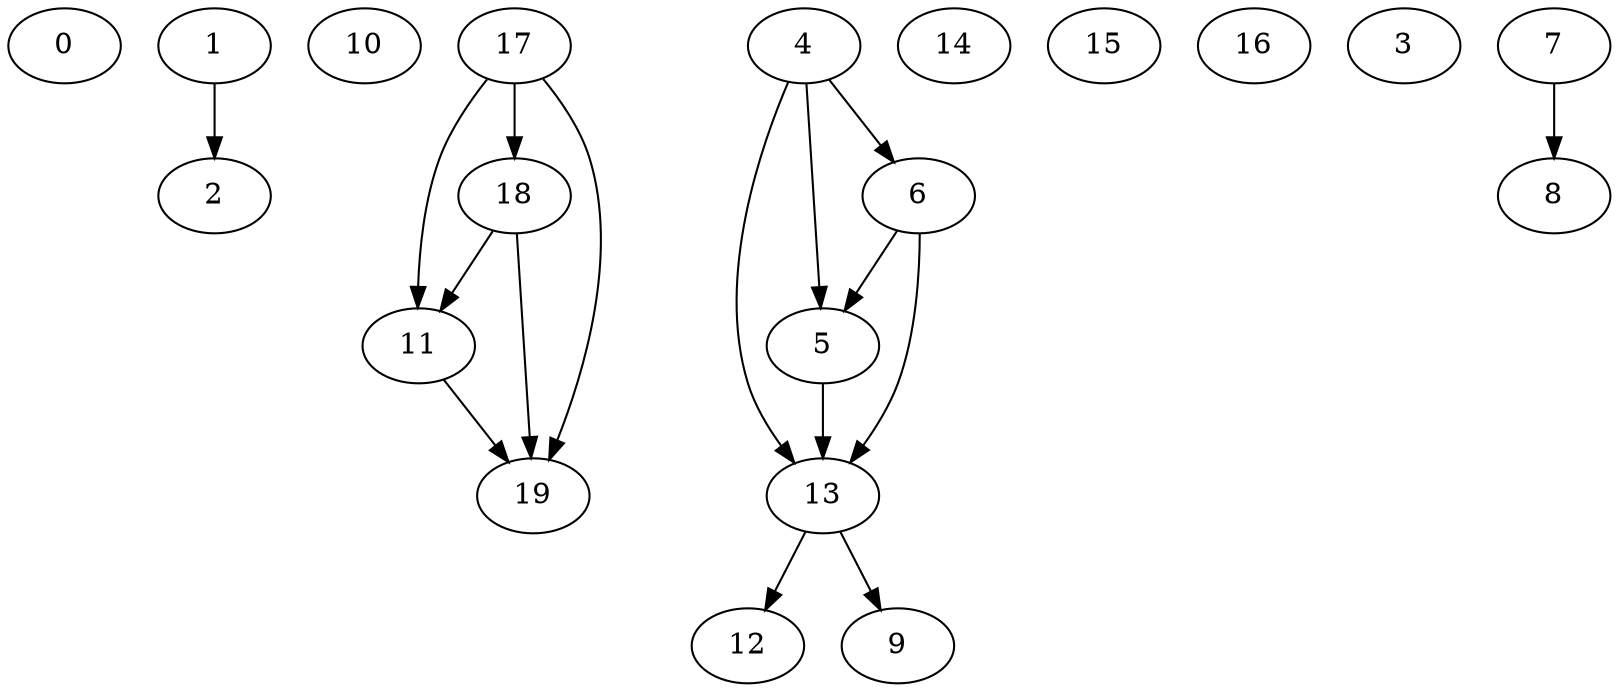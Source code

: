 digraph g
{

  /* list of nodes */
  "0";
  "1";
  "10";
  "11";
  "12";
  "13";
  "14";
  "15";
  "16";
  "17";
  "18";
  "19";
  "2";
  "3";
  "4";
  "5";
  "6";
  "7";
  "8";
  "9";

  /* list of edges */
  "11" -> "19";
  "1" -> "2";
  "13" -> "12";
  "13" -> "9";
  "17" -> "11";
  "17" -> "18";
  "17" -> "19";
  "18" -> "11";
  "18" -> "19";
  "4" -> "13";
  "4" -> "5";
  "4" -> "6";
  "5" -> "13";
  "6" -> "13";
  "6" -> "5";
  "7" -> "8";
}
